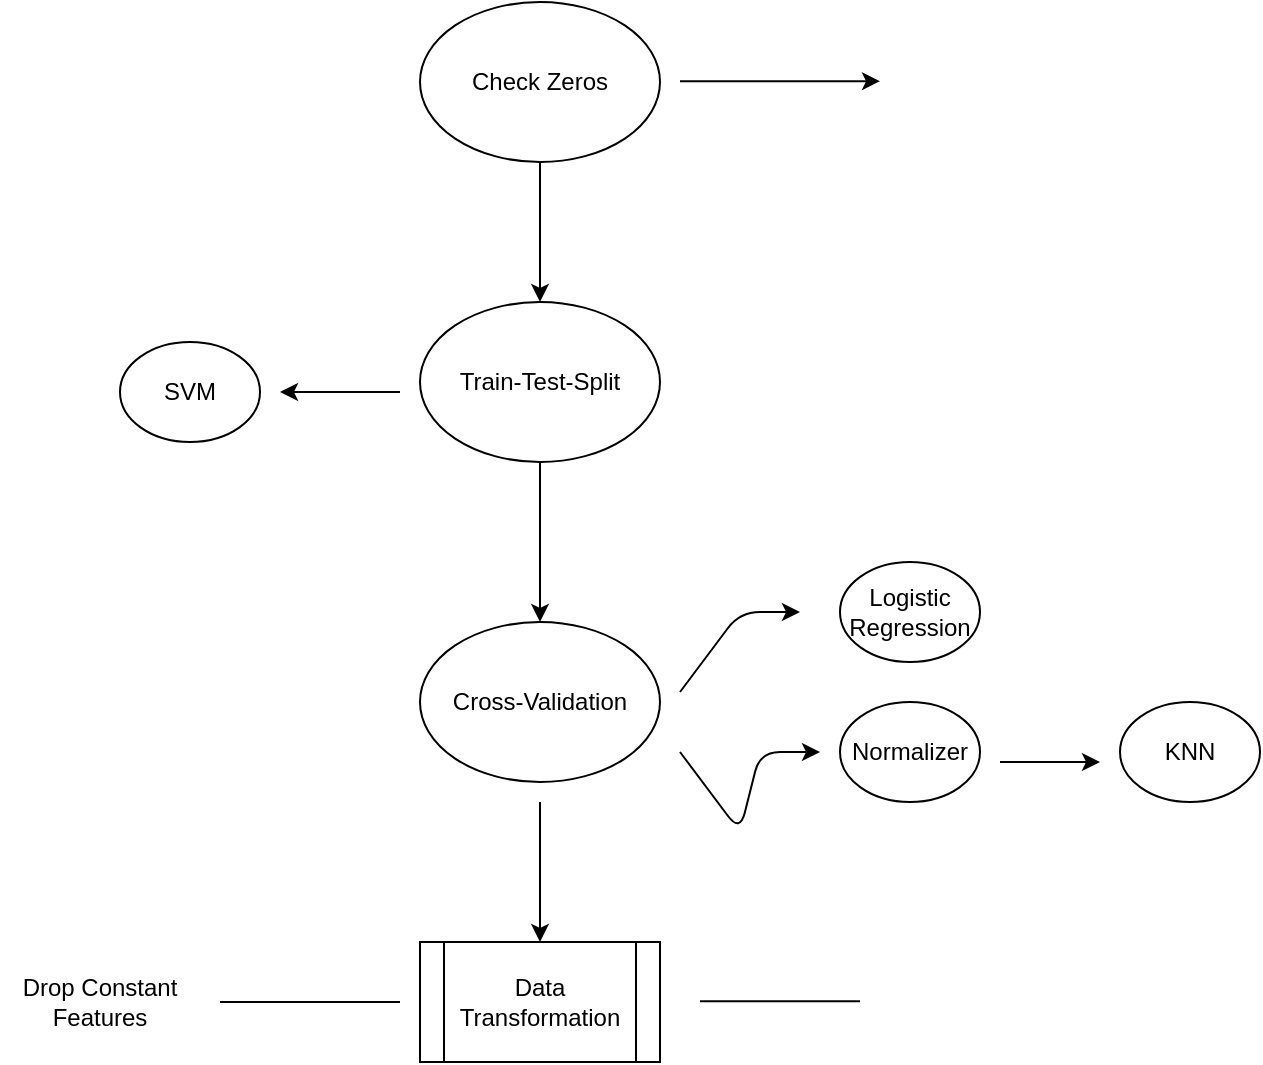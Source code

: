 <mxfile version="14.2.9" type="github"><diagram id="2JzIm_9Mfemfv4DpeEBT" name="Page-1"><mxGraphModel dx="1138" dy="638" grid="1" gridSize="10" guides="1" tooltips="1" connect="1" arrows="1" fold="1" page="1" pageScale="1" pageWidth="850" pageHeight="1100" math="0" shadow="0"><root><mxCell id="0"/><mxCell id="1" parent="0"/><mxCell id="yyD8f2ibOo4q36eYgKqv-14" value="Check Zeros" style="ellipse;whiteSpace=wrap;html=1;" vertex="1" parent="1"><mxGeometry x="340" y="40" width="120" height="80" as="geometry"/></mxCell><mxCell id="yyD8f2ibOo4q36eYgKqv-15" value="" style="endArrow=classic;html=1;" edge="1" parent="1"><mxGeometry width="50" height="50" relative="1" as="geometry"><mxPoint x="470" y="79.6" as="sourcePoint"/><mxPoint x="570" y="79.6" as="targetPoint"/></mxGeometry></mxCell><mxCell id="yyD8f2ibOo4q36eYgKqv-17" value="Train-Test-Split" style="ellipse;whiteSpace=wrap;html=1;" vertex="1" parent="1"><mxGeometry x="340" y="190" width="120" height="80" as="geometry"/></mxCell><mxCell id="yyD8f2ibOo4q36eYgKqv-18" value="" style="endArrow=classic;html=1;exitX=0.5;exitY=1;exitDx=0;exitDy=0;" edge="1" parent="1" source="yyD8f2ibOo4q36eYgKqv-14"><mxGeometry width="50" height="50" relative="1" as="geometry"><mxPoint x="380" y="170" as="sourcePoint"/><mxPoint x="400" y="190" as="targetPoint"/></mxGeometry></mxCell><mxCell id="yyD8f2ibOo4q36eYgKqv-19" value="" style="endArrow=classic;html=1;" edge="1" parent="1"><mxGeometry width="50" height="50" relative="1" as="geometry"><mxPoint x="330" y="235" as="sourcePoint"/><mxPoint x="270" y="235" as="targetPoint"/><Array as="points"/></mxGeometry></mxCell><mxCell id="yyD8f2ibOo4q36eYgKqv-20" value="SVM" style="ellipse;whiteSpace=wrap;html=1;" vertex="1" parent="1"><mxGeometry x="190" y="210" width="70" height="50" as="geometry"/></mxCell><mxCell id="yyD8f2ibOo4q36eYgKqv-24" value="" style="endArrow=classic;html=1;" edge="1" parent="1"><mxGeometry width="50" height="50" relative="1" as="geometry"><mxPoint x="400" y="270" as="sourcePoint"/><mxPoint x="400" y="350" as="targetPoint"/></mxGeometry></mxCell><mxCell id="yyD8f2ibOo4q36eYgKqv-25" value="Cross-Validation" style="ellipse;whiteSpace=wrap;html=1;" vertex="1" parent="1"><mxGeometry x="340" y="350" width="120" height="80" as="geometry"/></mxCell><mxCell id="yyD8f2ibOo4q36eYgKqv-26" value="" style="endArrow=classic;html=1;" edge="1" parent="1"><mxGeometry width="50" height="50" relative="1" as="geometry"><mxPoint x="470" y="385" as="sourcePoint"/><mxPoint x="530" y="345" as="targetPoint"/><Array as="points"><mxPoint x="500" y="345"/></Array></mxGeometry></mxCell><mxCell id="yyD8f2ibOo4q36eYgKqv-27" value="Normalizer" style="ellipse;whiteSpace=wrap;html=1;" vertex="1" parent="1"><mxGeometry x="550" y="390" width="70" height="50" as="geometry"/></mxCell><mxCell id="yyD8f2ibOo4q36eYgKqv-28" value="" style="endArrow=classic;html=1;" edge="1" parent="1"><mxGeometry width="50" height="50" relative="1" as="geometry"><mxPoint x="470" y="415" as="sourcePoint"/><mxPoint x="540" y="415" as="targetPoint"/><Array as="points"><mxPoint x="500" y="455"/><mxPoint x="510" y="415"/></Array></mxGeometry></mxCell><mxCell id="yyD8f2ibOo4q36eYgKqv-29" value="Logistic Regression" style="ellipse;whiteSpace=wrap;html=1;" vertex="1" parent="1"><mxGeometry x="550" y="320" width="70" height="50" as="geometry"/></mxCell><mxCell id="yyD8f2ibOo4q36eYgKqv-30" value="" style="endArrow=classic;html=1;" edge="1" parent="1"><mxGeometry width="50" height="50" relative="1" as="geometry"><mxPoint x="630" y="420" as="sourcePoint"/><mxPoint x="680" y="420" as="targetPoint"/></mxGeometry></mxCell><mxCell id="yyD8f2ibOo4q36eYgKqv-31" value="KNN" style="ellipse;whiteSpace=wrap;html=1;" vertex="1" parent="1"><mxGeometry x="690" y="390" width="70" height="50" as="geometry"/></mxCell><mxCell id="yyD8f2ibOo4q36eYgKqv-32" value="" style="endArrow=classic;html=1;" edge="1" parent="1" target="yyD8f2ibOo4q36eYgKqv-33"><mxGeometry width="50" height="50" relative="1" as="geometry"><mxPoint x="400" y="440" as="sourcePoint"/><mxPoint x="400" y="500" as="targetPoint"/></mxGeometry></mxCell><mxCell id="yyD8f2ibOo4q36eYgKqv-33" value="Data Transformation" style="shape=process;whiteSpace=wrap;html=1;backgroundOutline=1;" vertex="1" parent="1"><mxGeometry x="340" y="510" width="120" height="60" as="geometry"/></mxCell><mxCell id="yyD8f2ibOo4q36eYgKqv-34" value="" style="endArrow=none;html=1;" edge="1" parent="1"><mxGeometry width="50" height="50" relative="1" as="geometry"><mxPoint x="240" y="540" as="sourcePoint"/><mxPoint x="330" y="540" as="targetPoint"/></mxGeometry></mxCell><mxCell id="yyD8f2ibOo4q36eYgKqv-36" value="" style="endArrow=none;html=1;" edge="1" parent="1"><mxGeometry width="50" height="50" relative="1" as="geometry"><mxPoint x="480" y="539.6" as="sourcePoint"/><mxPoint x="560" y="539.6" as="targetPoint"/></mxGeometry></mxCell><mxCell id="yyD8f2ibOo4q36eYgKqv-37" value="Drop Constant Features" style="text;html=1;strokeColor=none;fillColor=none;align=center;verticalAlign=middle;whiteSpace=wrap;rounded=0;" vertex="1" parent="1"><mxGeometry x="130" y="530" width="100" height="20" as="geometry"/></mxCell></root></mxGraphModel></diagram></mxfile>